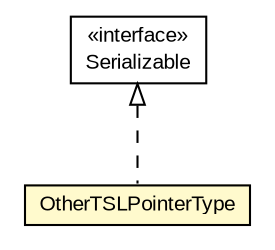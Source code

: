 #!/usr/local/bin/dot
#
# Class diagram 
# Generated by UMLGraph version R5_6-24-gf6e263 (http://www.umlgraph.org/)
#

digraph G {
	edge [fontname="arial",fontsize=10,labelfontname="arial",labelfontsize=10];
	node [fontname="arial",fontsize=10,shape=plaintext];
	nodesep=0.25;
	ranksep=0.5;
	// eu.europa.esig.jaxb.tsl.OtherTSLPointerType
	c470855 [label=<<table title="eu.europa.esig.jaxb.tsl.OtherTSLPointerType" border="0" cellborder="1" cellspacing="0" cellpadding="2" port="p" bgcolor="lemonChiffon" href="./OtherTSLPointerType.html">
		<tr><td><table border="0" cellspacing="0" cellpadding="1">
<tr><td align="center" balign="center"> OtherTSLPointerType </td></tr>
		</table></td></tr>
		</table>>, URL="./OtherTSLPointerType.html", fontname="arial", fontcolor="black", fontsize=10.0];
	//eu.europa.esig.jaxb.tsl.OtherTSLPointerType implements java.io.Serializable
	c471129:p -> c470855:p [dir=back,arrowtail=empty,style=dashed];
	// java.io.Serializable
	c471129 [label=<<table title="java.io.Serializable" border="0" cellborder="1" cellspacing="0" cellpadding="2" port="p" href="http://java.sun.com/j2se/1.4.2/docs/api/java/io/Serializable.html">
		<tr><td><table border="0" cellspacing="0" cellpadding="1">
<tr><td align="center" balign="center"> &#171;interface&#187; </td></tr>
<tr><td align="center" balign="center"> Serializable </td></tr>
		</table></td></tr>
		</table>>, URL="http://java.sun.com/j2se/1.4.2/docs/api/java/io/Serializable.html", fontname="arial", fontcolor="black", fontsize=10.0];
}

